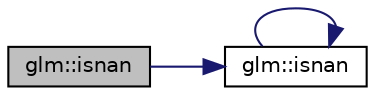 digraph "glm::isnan"
{
 // LATEX_PDF_SIZE
  edge [fontname="Helvetica",fontsize="10",labelfontname="Helvetica",labelfontsize="10"];
  node [fontname="Helvetica",fontsize="10",shape=record];
  rankdir="LR";
  Node1 [label="glm::isnan",height=0.2,width=0.4,color="black", fillcolor="grey75", style="filled", fontcolor="black",tooltip=" "];
  Node1 -> Node2 [color="midnightblue",fontsize="10",style="solid",fontname="Helvetica"];
  Node2 [label="glm::isnan",height=0.2,width=0.4,color="black", fillcolor="white", style="filled",URL="$group__core__func__common.html#ga6cb8f202a52eed2331724a3800198ebf",tooltip=" "];
  Node2 -> Node2 [color="midnightblue",fontsize="10",style="solid",fontname="Helvetica"];
}

